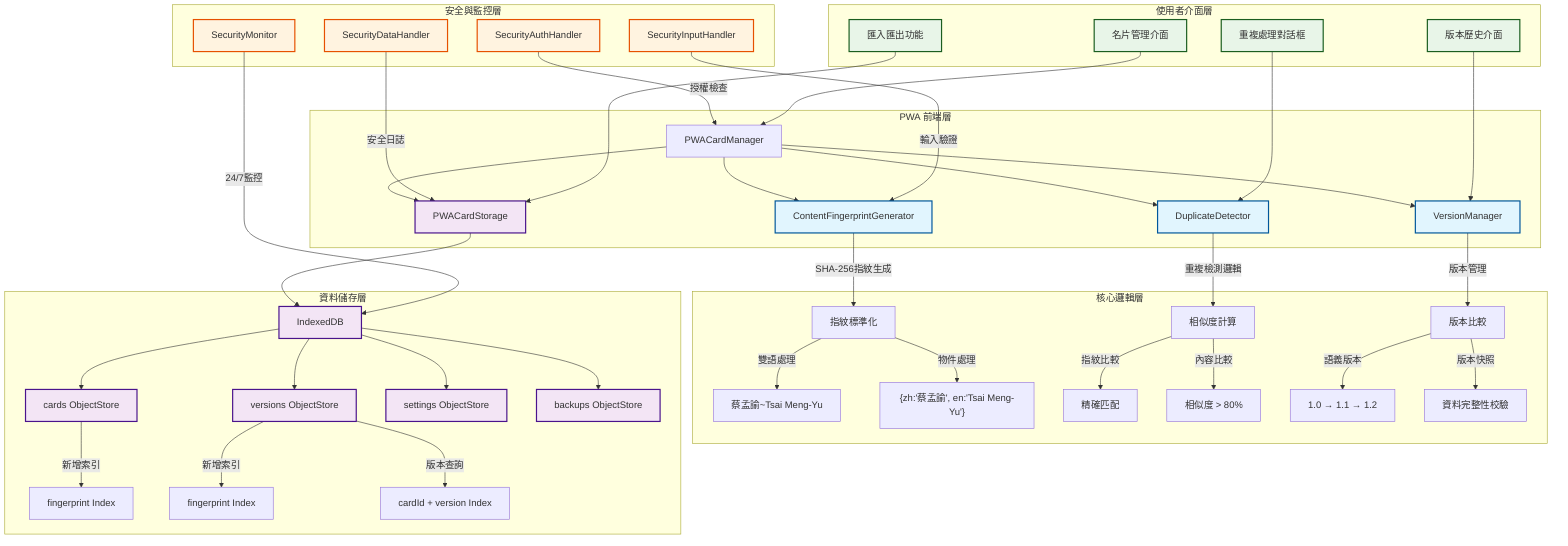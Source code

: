 graph TB
    subgraph "PWA 前端層"
        A[PWACardManager] --> B[ContentFingerprintGenerator]
        A --> C[DuplicateDetector] 
        A --> D[VersionManager]
        A --> E[PWACardStorage]
    end
    
    subgraph "核心邏輯層"
        B --> |SHA-256指紋生成| F[指紋標準化]
        C --> |重複檢測邏輯| G[相似度計算]
        D --> |版本管理| H[版本比較]
        
        F --> |雙語處理| F1["蔡孟諭~Tsai Meng-Yu"]
        F --> |物件處理| F2["{zh:'蔡孟諭', en:'Tsai Meng-Yu'}"]
        
        G --> |指紋比較| G1[精確匹配]
        G --> |內容比較| G2[相似度 > 80%]
        
        H --> |語義版本| H1["1.0 → 1.1 → 1.2"]
        H --> |版本快照| H2[資料完整性校驗]
    end
    
    subgraph "資料儲存層"
        E --> I[IndexedDB]
        I --> J[cards ObjectStore]
        I --> K[versions ObjectStore]
        I --> L[settings ObjectStore]
        I --> M[backups ObjectStore]
        
        J --> |新增索引| N[fingerprint Index]
        K --> |新增索引| O[fingerprint Index]
        K --> |版本查詢| P[cardId + version Index]
    end
    
    subgraph "安全與監控層"
        Q[SecurityAuthHandler] --> |授權檢查| A
        R[SecurityDataHandler] --> |安全日誌| E
        S[SecurityInputHandler] --> |輸入驗證| B
        T[SecurityMonitor] --> |24/7監控| I
    end
    
    subgraph "使用者介面層"
        U[重複處理對話框] --> C
        V[版本歷史介面] --> D
        W[名片管理介面] --> A
        X[匯入匯出功能] --> E
    end
    
    classDef coreModule fill:#e1f5fe,stroke:#01579b,stroke-width:2px
    classDef storageModule fill:#f3e5f5,stroke:#4a148c,stroke-width:2px
    classDef securityModule fill:#fff3e0,stroke:#e65100,stroke-width:2px
    classDef uiModule fill:#e8f5e8,stroke:#1b5e20,stroke-width:2px
    
    class B,C,D coreModule
    class E,I,J,K,L,M storageModule
    class Q,R,S,T securityModule
    class U,V,W,X uiModule